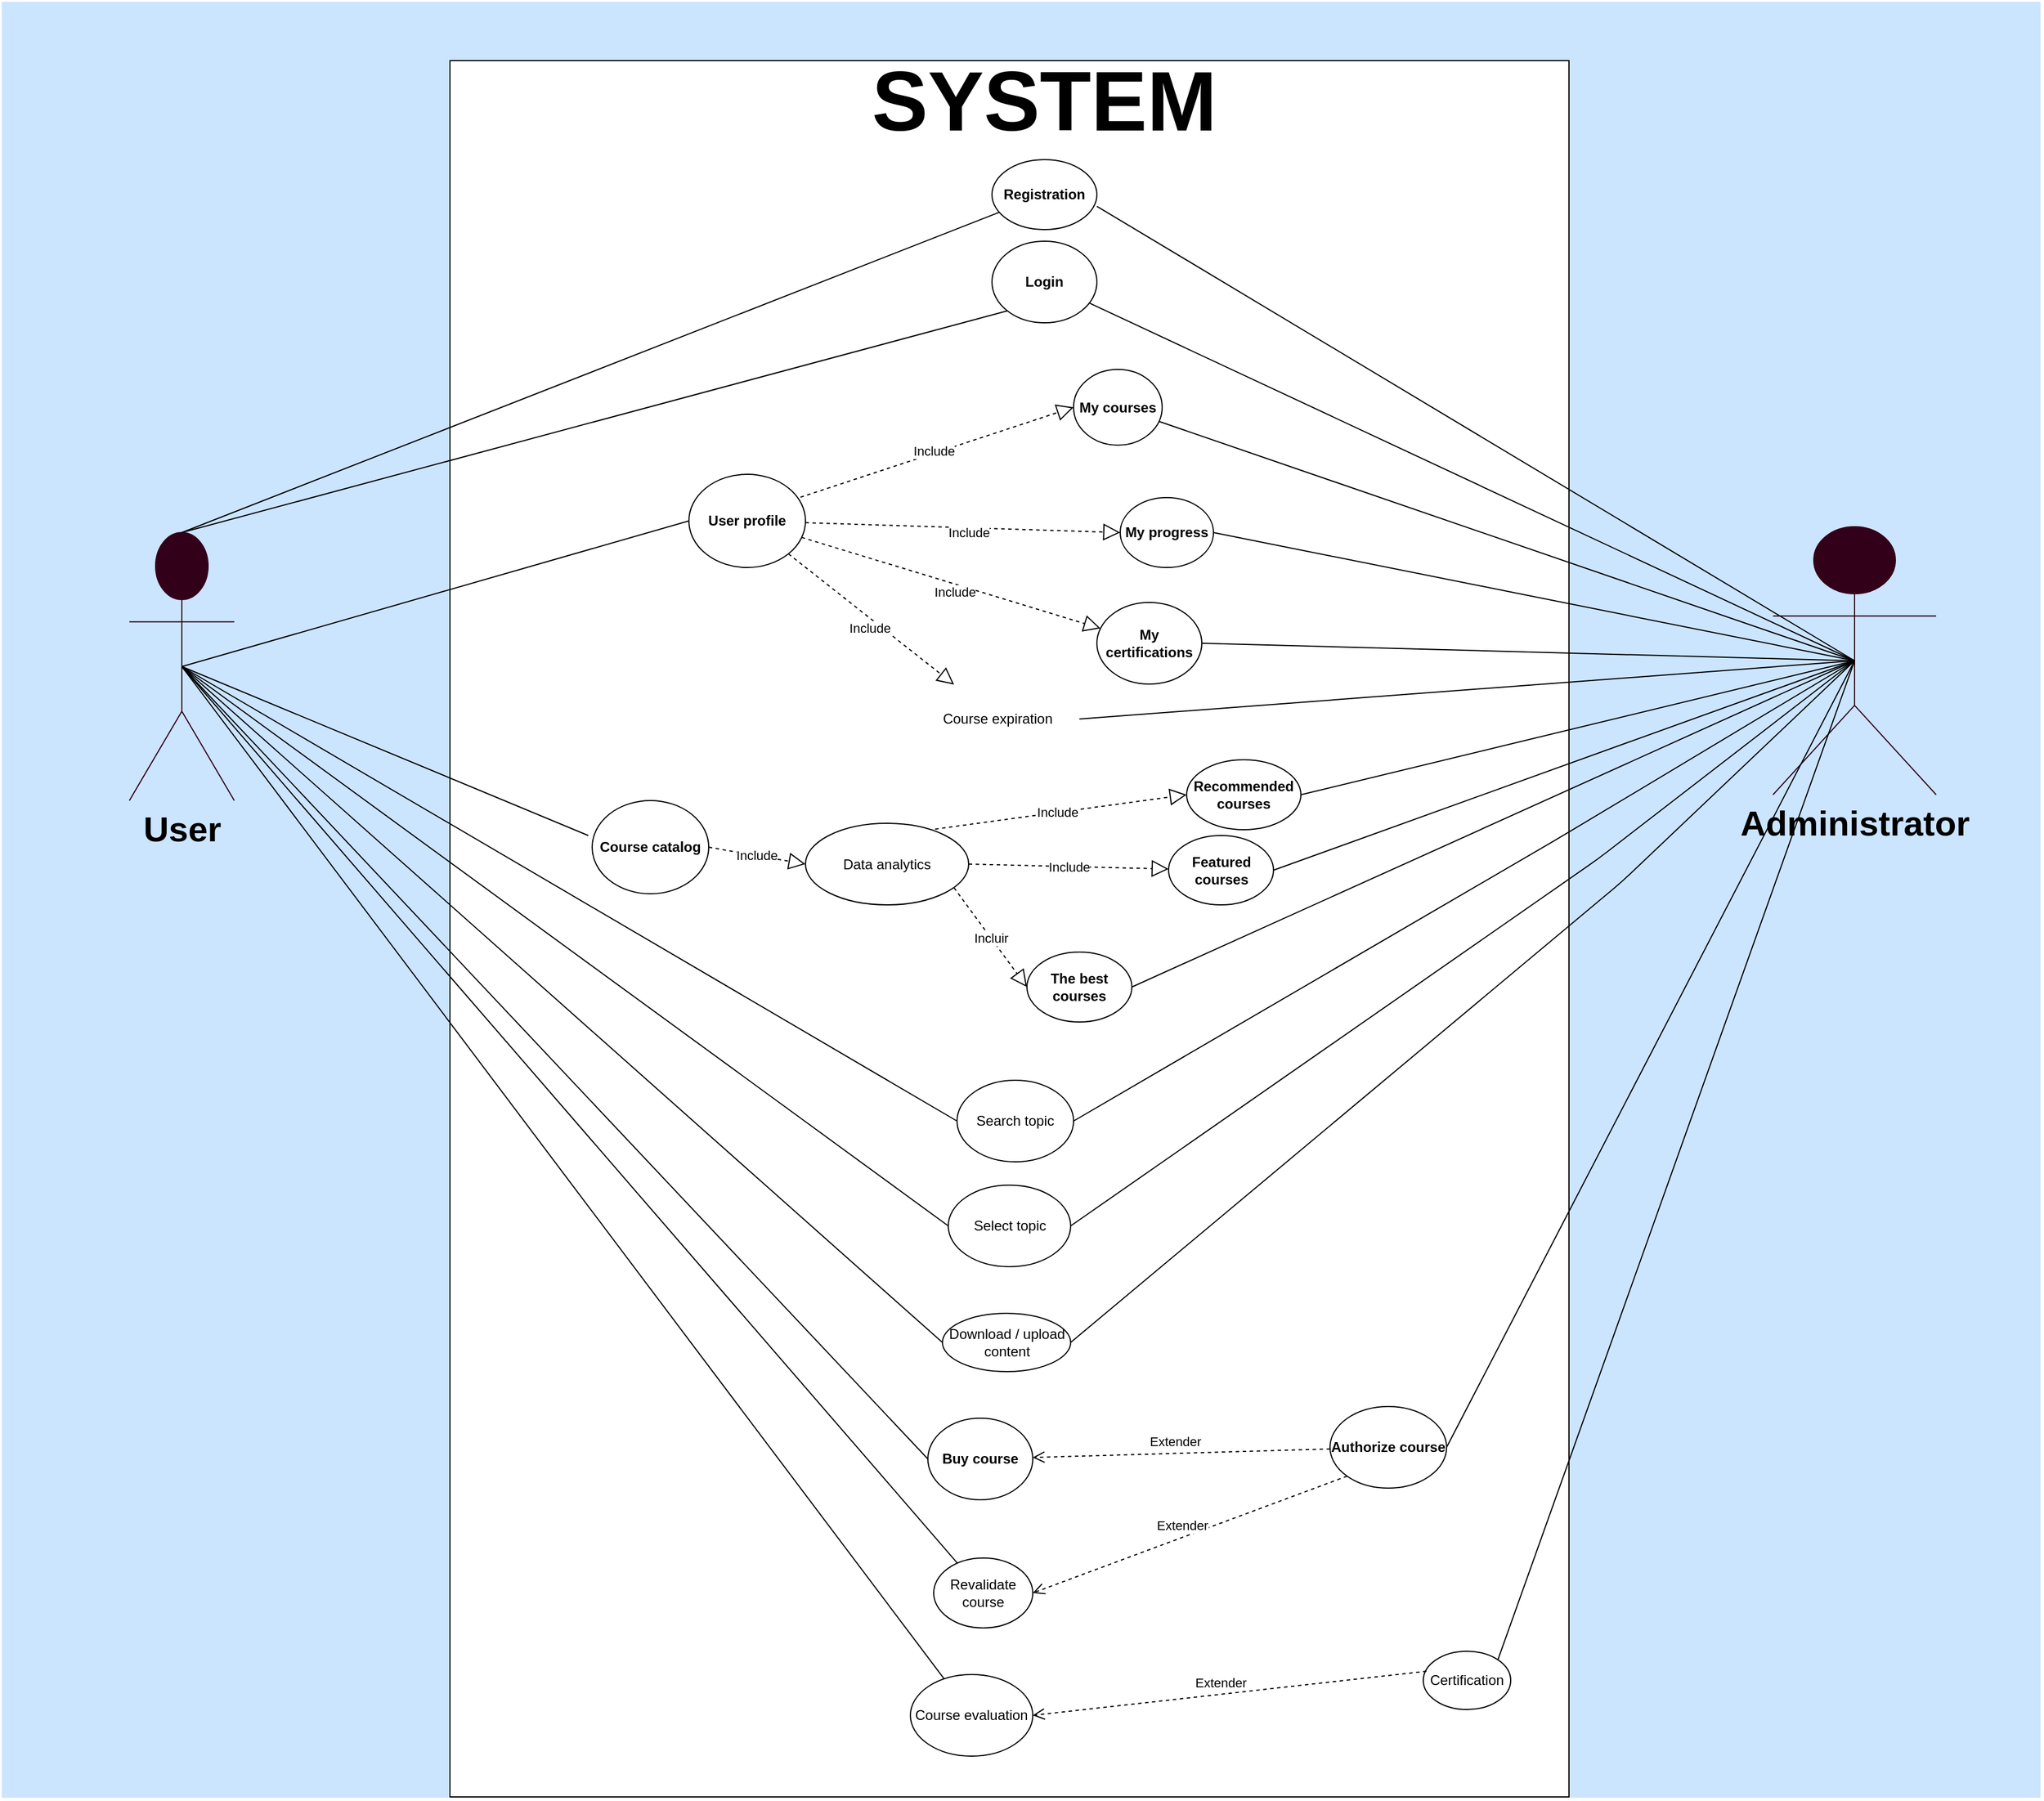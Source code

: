 <mxfile>
    <diagram id="eJZigSx2wV5dn0qQZJ2u" name="Page-1">
        <mxGraphModel dx="2494" dy="1582" grid="1" gridSize="10" guides="1" tooltips="1" connect="1" arrows="1" fold="1" page="1" pageScale="1" pageWidth="827" pageHeight="1169" math="0" shadow="0">
            <root>
                <mxCell id="0"/>
                <mxCell id="1" parent="0"/>
                <mxCell id="2" value="" style="rounded=0;whiteSpace=wrap;html=1;strokeColor=#FFFFFF;fillColor=#CCE5FF;rotation=90;" vertex="1" parent="1">
                    <mxGeometry x="-816.09" y="-199.83" width="1542.19" height="1750" as="geometry"/>
                </mxCell>
                <mxCell id="3" value="" style="rounded=0;whiteSpace=wrap;html=1;rotation=90;" vertex="1" parent="1">
                    <mxGeometry x="-800" y="220" width="1490" height="960" as="geometry"/>
                </mxCell>
                <mxCell id="4" value="&lt;b&gt;&lt;font style=&quot;font-size: 30px&quot;&gt;User&lt;/font&gt;&lt;/b&gt;" style="shape=umlActor;verticalLabelPosition=bottom;verticalAlign=top;html=1;outlineConnect=0;strokeColor=#33001A;fillColor=#33001A;fontSize=30;" vertex="1" parent="1">
                    <mxGeometry x="-810" y="360" width="90" height="230" as="geometry"/>
                </mxCell>
                <mxCell id="5" value="&lt;b&gt;Registration&lt;/b&gt;" style="ellipse;whiteSpace=wrap;html=1;" vertex="1" parent="1">
                    <mxGeometry x="-70" y="40" width="90" height="60" as="geometry"/>
                </mxCell>
                <mxCell id="6" value="&lt;b&gt;Login&lt;/b&gt;" style="ellipse;whiteSpace=wrap;html=1;" vertex="1" parent="1">
                    <mxGeometry x="-70" y="110" width="90" height="70" as="geometry"/>
                </mxCell>
                <mxCell id="7" value="&lt;b&gt;Course catalog&lt;/b&gt;" style="ellipse;whiteSpace=wrap;html=1;" vertex="1" parent="1">
                    <mxGeometry x="-413" y="590" width="100" height="80" as="geometry"/>
                </mxCell>
                <mxCell id="8" value="&lt;b&gt;User profile&lt;/b&gt;" style="ellipse;whiteSpace=wrap;html=1;" vertex="1" parent="1">
                    <mxGeometry x="-330" y="310" width="100" height="80" as="geometry"/>
                </mxCell>
                <mxCell id="9" value="&lt;b&gt;Buy course&lt;/b&gt;" style="ellipse;whiteSpace=wrap;html=1;" vertex="1" parent="1">
                    <mxGeometry x="-125" y="1120" width="90" height="70" as="geometry"/>
                </mxCell>
                <mxCell id="10" value="&lt;b&gt;The best courses&lt;/b&gt;" style="ellipse;whiteSpace=wrap;html=1;" vertex="1" parent="1">
                    <mxGeometry x="-40" y="720" width="90" height="60" as="geometry"/>
                </mxCell>
                <mxCell id="11" value="&lt;b&gt;Featured courses&lt;/b&gt;" style="ellipse;whiteSpace=wrap;html=1;" vertex="1" parent="1">
                    <mxGeometry x="81.5" y="620" width="90" height="59.5" as="geometry"/>
                </mxCell>
                <mxCell id="12" value="&lt;b&gt;Recommended courses&lt;/b&gt;" style="ellipse;whiteSpace=wrap;html=1;" vertex="1" parent="1">
                    <mxGeometry x="97" y="555" width="98" height="60" as="geometry"/>
                </mxCell>
                <mxCell id="13" value="&lt;b&gt;Authorize course&lt;/b&gt;" style="ellipse;whiteSpace=wrap;html=1;" vertex="1" parent="1">
                    <mxGeometry x="220" y="1110" width="100" height="70" as="geometry"/>
                </mxCell>
                <mxCell id="14" value="" style="endArrow=none;html=1;exitX=0.5;exitY=0;exitDx=0;exitDy=0;exitPerimeter=0;" edge="1" parent="1" source="4" target="5">
                    <mxGeometry width="50" height="50" relative="1" as="geometry">
                        <mxPoint x="440" y="370" as="sourcePoint"/>
                        <mxPoint x="490" y="320" as="targetPoint"/>
                    </mxGeometry>
                </mxCell>
                <mxCell id="15" value="" style="endArrow=none;html=1;exitX=0.5;exitY=0;exitDx=0;exitDy=0;exitPerimeter=0;entryX=0;entryY=1;entryDx=0;entryDy=0;" edge="1" parent="1" source="4" target="6">
                    <mxGeometry width="50" height="50" relative="1" as="geometry">
                        <mxPoint x="95" y="280" as="sourcePoint"/>
                        <mxPoint x="166.727" y="98.744" as="targetPoint"/>
                    </mxGeometry>
                </mxCell>
                <mxCell id="16" value="" style="endArrow=none;html=1;entryX=0;entryY=0.5;entryDx=0;entryDy=0;exitX=0.5;exitY=0.5;exitDx=0;exitDy=0;exitPerimeter=0;" edge="1" parent="1" source="4" target="9">
                    <mxGeometry width="50" height="50" relative="1" as="geometry">
                        <mxPoint x="90" y="340" as="sourcePoint"/>
                        <mxPoint x="176.727" y="108.744" as="targetPoint"/>
                        <Array as="points"/>
                    </mxGeometry>
                </mxCell>
                <mxCell id="17" value="" style="endArrow=none;html=1;entryX=-0.033;entryY=0.375;entryDx=0;entryDy=0;entryPerimeter=0;exitX=0.5;exitY=0.5;exitDx=0;exitDy=0;exitPerimeter=0;" edge="1" parent="1" source="4" target="7">
                    <mxGeometry width="50" height="50" relative="1" as="geometry">
                        <mxPoint x="85" y="300" as="sourcePoint"/>
                        <mxPoint x="186.727" y="118.744" as="targetPoint"/>
                        <Array as="points"/>
                    </mxGeometry>
                </mxCell>
                <mxCell id="18" value="" style="endArrow=none;html=1;entryX=0;entryY=0.5;entryDx=0;entryDy=0;exitX=0.5;exitY=0.5;exitDx=0;exitDy=0;exitPerimeter=0;" edge="1" parent="1" source="4" target="8">
                    <mxGeometry width="50" height="50" relative="1" as="geometry">
                        <mxPoint x="-280" y="350" as="sourcePoint"/>
                        <mxPoint x="159.997" y="240.004" as="targetPoint"/>
                        <Array as="points"/>
                    </mxGeometry>
                </mxCell>
                <mxCell id="19" value="Extender" style="html=1;verticalAlign=bottom;endArrow=open;dashed=1;endSize=8;" edge="1" parent="1" source="13" target="9">
                    <mxGeometry x="0.046" y="-2" relative="1" as="geometry">
                        <mxPoint x="360" y="260" as="sourcePoint"/>
                        <mxPoint x="280" y="260" as="targetPoint"/>
                        <Array as="points"/>
                        <mxPoint y="1" as="offset"/>
                    </mxGeometry>
                </mxCell>
                <mxCell id="20" value="Include" style="endArrow=block;dashed=1;endFill=0;endSize=12;html=1;exitX=0.752;exitY=0.083;exitDx=0;exitDy=0;entryX=0;entryY=0.5;entryDx=0;entryDy=0;exitPerimeter=0;" edge="1" parent="1" source="60" target="12">
                    <mxGeometry width="160" relative="1" as="geometry">
                        <mxPoint x="270" y="420" as="sourcePoint"/>
                        <mxPoint x="390" y="330" as="targetPoint"/>
                        <Array as="points"/>
                    </mxGeometry>
                </mxCell>
                <mxCell id="21" value="Include" style="endArrow=block;dashed=1;endFill=0;endSize=12;html=1;exitX=1;exitY=0.5;exitDx=0;exitDy=0;" edge="1" parent="1" source="60" target="11">
                    <mxGeometry width="160" relative="1" as="geometry">
                        <mxPoint x="349.751" y="360.817" as="sourcePoint"/>
                        <mxPoint x="418.01" y="429.99" as="targetPoint"/>
                    </mxGeometry>
                </mxCell>
                <mxCell id="22" value="Incluir" style="endArrow=block;dashed=1;endFill=0;endSize=12;html=1;entryX=0;entryY=0.5;entryDx=0;entryDy=0;exitX=0.91;exitY=0.79;exitDx=0;exitDy=0;exitPerimeter=0;" edge="1" parent="1" source="60" target="10">
                    <mxGeometry width="160" relative="1" as="geometry">
                        <mxPoint x="340" y="390" as="sourcePoint"/>
                        <mxPoint x="418.01" y="420" as="targetPoint"/>
                    </mxGeometry>
                </mxCell>
                <mxCell id="23" value="&lt;b&gt;My certifications&lt;/b&gt;" style="ellipse;whiteSpace=wrap;html=1;" vertex="1" parent="1">
                    <mxGeometry x="20" y="420" width="90" height="70" as="geometry"/>
                </mxCell>
                <mxCell id="24" value="&lt;b&gt;My progress&lt;/b&gt;" style="ellipse;whiteSpace=wrap;html=1;" vertex="1" parent="1">
                    <mxGeometry x="40" y="330" width="80" height="60" as="geometry"/>
                </mxCell>
                <mxCell id="25" value="&lt;b&gt;My courses&lt;/b&gt;" style="ellipse;whiteSpace=wrap;html=1;" vertex="1" parent="1">
                    <mxGeometry y="220" width="76" height="65" as="geometry"/>
                </mxCell>
                <mxCell id="26" value="Include" style="endArrow=block;dashed=1;endFill=0;endSize=12;html=1;entryX=0;entryY=0.5;entryDx=0;entryDy=0;exitX=0.957;exitY=0.246;exitDx=0;exitDy=0;exitPerimeter=0;" edge="1" parent="1" source="8" target="25">
                    <mxGeometry x="-0.019" y="2" width="160" relative="1" as="geometry">
                        <mxPoint x="299" y="494" as="sourcePoint"/>
                        <mxPoint x="380" y="520" as="targetPoint"/>
                        <Array as="points"/>
                        <mxPoint as="offset"/>
                    </mxGeometry>
                </mxCell>
                <mxCell id="27" value="Include" style="endArrow=block;dashed=1;endFill=0;endSize=12;html=1;entryX=0;entryY=0.5;entryDx=0;entryDy=0;" edge="1" parent="1" source="8" target="24">
                    <mxGeometry x="0.038" y="-4" width="160" relative="1" as="geometry">
                        <mxPoint x="250" y="640" as="sourcePoint"/>
                        <mxPoint x="331" y="666" as="targetPoint"/>
                        <mxPoint as="offset"/>
                    </mxGeometry>
                </mxCell>
                <mxCell id="28" value="Include" style="endArrow=block;dashed=1;endFill=0;endSize=12;html=1;" edge="1" parent="1" source="8" target="23">
                    <mxGeometry x="0.039" y="-7" width="160" relative="1" as="geometry">
                        <mxPoint x="210" y="650" as="sourcePoint"/>
                        <mxPoint x="314.645" y="731.716" as="targetPoint"/>
                        <mxPoint as="offset"/>
                    </mxGeometry>
                </mxCell>
                <mxCell id="29" value="&lt;font style=&quot;font-size: 72px&quot;&gt;&lt;b&gt;SYSTEM&lt;/b&gt;&lt;/font&gt;" style="text;html=1;strokeColor=none;fillColor=none;align=center;verticalAlign=middle;whiteSpace=wrap;rounded=0;" vertex="1" parent="1">
                    <mxGeometry x="-45" y="-20" width="40" height="20" as="geometry"/>
                </mxCell>
                <mxCell id="30" value="&lt;b&gt;Administrator&lt;/b&gt;" style="shape=umlActor;verticalLabelPosition=bottom;verticalAlign=top;html=1;outlineConnect=0;strokeColor=#33001A;fillColor=#33001A;fontSize=30;" vertex="1" parent="1">
                    <mxGeometry x="600" y="355" width="140" height="230" as="geometry"/>
                </mxCell>
                <mxCell id="31" value="" style="endArrow=none;html=1;exitX=1;exitY=0.667;exitDx=0;exitDy=0;exitPerimeter=0;entryX=0.5;entryY=0.5;entryDx=0;entryDy=0;entryPerimeter=0;" edge="1" parent="1" source="5" target="30">
                    <mxGeometry width="50" height="50" relative="1" as="geometry">
                        <mxPoint x="520" y="250" as="sourcePoint"/>
                        <mxPoint x="570" y="200" as="targetPoint"/>
                    </mxGeometry>
                </mxCell>
                <mxCell id="32" value="" style="endArrow=none;html=1;entryX=0.5;entryY=0.5;entryDx=0;entryDy=0;entryPerimeter=0;" edge="1" parent="1" source="6" target="30">
                    <mxGeometry width="50" height="50" relative="1" as="geometry">
                        <mxPoint x="470" y="284.13" as="sourcePoint"/>
                        <mxPoint x="680" y="415.878" as="targetPoint"/>
                    </mxGeometry>
                </mxCell>
                <mxCell id="33" value="" style="endArrow=none;html=1;exitX=1;exitY=0.5;exitDx=0;exitDy=0;entryX=0.5;entryY=0.5;entryDx=0;entryDy=0;entryPerimeter=0;" edge="1" parent="1" source="13" target="30">
                    <mxGeometry width="50" height="50" relative="1" as="geometry">
                        <mxPoint x="590" y="388.25" as="sourcePoint"/>
                        <mxPoint x="800" y="519.998" as="targetPoint"/>
                    </mxGeometry>
                </mxCell>
                <mxCell id="34" value="" style="endArrow=none;html=1;exitX=1;exitY=0.5;exitDx=0;exitDy=0;entryX=0.5;entryY=0.5;entryDx=0;entryDy=0;entryPerimeter=0;" edge="1" parent="1" source="12" target="30">
                    <mxGeometry width="50" height="50" relative="1" as="geometry">
                        <mxPoint x="570" y="498.25" as="sourcePoint"/>
                        <mxPoint x="780" y="629.998" as="targetPoint"/>
                        <Array as="points"/>
                    </mxGeometry>
                </mxCell>
                <mxCell id="35" value="" style="endArrow=none;html=1;exitX=1;exitY=0.5;exitDx=0;exitDy=0;entryX=0.5;entryY=0.5;entryDx=0;entryDy=0;entryPerimeter=0;" edge="1" parent="1" source="11" target="30">
                    <mxGeometry width="50" height="50" relative="1" as="geometry">
                        <mxPoint x="586" y="495" as="sourcePoint"/>
                        <mxPoint x="725" y="360" as="targetPoint"/>
                        <Array as="points"/>
                    </mxGeometry>
                </mxCell>
                <mxCell id="36" value="" style="endArrow=none;html=1;exitX=1;exitY=0.5;exitDx=0;exitDy=0;entryX=0.5;entryY=0.5;entryDx=0;entryDy=0;entryPerimeter=0;" edge="1" parent="1" source="10" target="30">
                    <mxGeometry width="50" height="50" relative="1" as="geometry">
                        <mxPoint x="590" y="605" as="sourcePoint"/>
                        <mxPoint x="775" y="430" as="targetPoint"/>
                        <Array as="points"/>
                    </mxGeometry>
                </mxCell>
                <mxCell id="37" value="" style="endArrow=none;html=1;entryX=0.5;entryY=0.5;entryDx=0;entryDy=0;entryPerimeter=0;" edge="1" parent="1" source="25" target="30">
                    <mxGeometry width="50" height="50" relative="1" as="geometry">
                        <mxPoint x="580" y="710" as="sourcePoint"/>
                        <mxPoint x="760" y="410" as="targetPoint"/>
                        <Array as="points"/>
                    </mxGeometry>
                </mxCell>
                <mxCell id="38" value="" style="endArrow=none;html=1;exitX=1;exitY=0.5;exitDx=0;exitDy=0;entryX=0.5;entryY=0.5;entryDx=0;entryDy=0;entryPerimeter=0;" edge="1" parent="1" source="24" target="30">
                    <mxGeometry width="50" height="50" relative="1" as="geometry">
                        <mxPoint x="515.7" y="808.03" as="sourcePoint"/>
                        <mxPoint x="775" y="430" as="targetPoint"/>
                        <Array as="points"/>
                    </mxGeometry>
                </mxCell>
                <mxCell id="39" value="" style="endArrow=none;html=1;exitX=1;exitY=0.5;exitDx=0;exitDy=0;entryX=0.5;entryY=0.5;entryDx=0;entryDy=0;entryPerimeter=0;" edge="1" parent="1" source="23" target="30">
                    <mxGeometry width="50" height="50" relative="1" as="geometry">
                        <mxPoint x="396.6" y="820.974" as="sourcePoint"/>
                        <mxPoint x="775" y="430" as="targetPoint"/>
                        <Array as="points"/>
                    </mxGeometry>
                </mxCell>
                <mxCell id="40" value="Course expiration" style="ellipse;whiteSpace=wrap;html=1;strokeColor=#FFFFFF;" vertex="1" parent="1">
                    <mxGeometry x="-135" y="485" width="140" height="70" as="geometry"/>
                </mxCell>
                <mxCell id="41" value="Include" style="endArrow=block;dashed=1;endFill=0;endSize=12;html=1;exitX=1;exitY=1;exitDx=0;exitDy=0;" edge="1" parent="1" source="8" target="40">
                    <mxGeometry x="0.039" y="-7" width="160" relative="1" as="geometry">
                        <mxPoint x="-110" y="750" as="sourcePoint"/>
                        <mxPoint x="-61.443" y="916.022" as="targetPoint"/>
                        <mxPoint as="offset"/>
                    </mxGeometry>
                </mxCell>
                <mxCell id="42" value="Revalidate course" style="ellipse;whiteSpace=wrap;html=1;strokeColor=#000000;" vertex="1" parent="1">
                    <mxGeometry x="-120" y="1240" width="85" height="60" as="geometry"/>
                </mxCell>
                <mxCell id="43" value="Extender" style="html=1;verticalAlign=bottom;endArrow=open;dashed=1;endSize=8;entryX=1;entryY=0.5;entryDx=0;entryDy=0;exitX=0;exitY=1;exitDx=0;exitDy=0;" edge="1" parent="1" source="13" target="42">
                    <mxGeometry x="0.046" y="-2" relative="1" as="geometry">
                        <mxPoint x="205.746" y="624.437" as="sourcePoint"/>
                        <mxPoint x="0.004" y="545.0" as="targetPoint"/>
                        <Array as="points"/>
                        <mxPoint y="1" as="offset"/>
                    </mxGeometry>
                </mxCell>
                <mxCell id="44" value="" style="endArrow=none;html=1;exitX=0.5;exitY=0.5;exitDx=0;exitDy=0;exitPerimeter=0;" edge="1" parent="1" source="4" target="42">
                    <mxGeometry width="50" height="50" relative="1" as="geometry">
                        <mxPoint x="-565" y="495" as="sourcePoint"/>
                        <mxPoint x="-112.7" y="720" as="targetPoint"/>
                        <Array as="points"/>
                    </mxGeometry>
                </mxCell>
                <mxCell id="45" value="Course evaluation" style="ellipse;whiteSpace=wrap;html=1;strokeColor=#000000;" vertex="1" parent="1">
                    <mxGeometry x="-140" y="1340" width="105" height="70" as="geometry"/>
                </mxCell>
                <mxCell id="46" value="Certification" style="ellipse;whiteSpace=wrap;html=1;strokeColor=#000000;" vertex="1" parent="1">
                    <mxGeometry x="300" y="1320" width="75" height="50" as="geometry"/>
                </mxCell>
                <mxCell id="47" value="Extender" style="html=1;verticalAlign=bottom;endArrow=open;dashed=1;endSize=8;entryX=1;entryY=0.5;entryDx=0;entryDy=0;exitX=0.037;exitY=0.343;exitDx=0;exitDy=0;exitPerimeter=0;" edge="1" parent="1" source="46" target="45">
                    <mxGeometry x="0.046" y="-2" relative="1" as="geometry">
                        <mxPoint x="146.5" y="730" as="sourcePoint"/>
                        <mxPoint x="-36.5" y="710" as="targetPoint"/>
                        <Array as="points"/>
                        <mxPoint y="1" as="offset"/>
                    </mxGeometry>
                </mxCell>
                <mxCell id="48" value="" style="endArrow=none;html=1;exitX=0.5;exitY=0.5;exitDx=0;exitDy=0;exitPerimeter=0;" edge="1" parent="1" source="4" target="45">
                    <mxGeometry width="50" height="50" relative="1" as="geometry">
                        <mxPoint x="-565" y="495" as="sourcePoint"/>
                        <mxPoint x="-112.7" y="890" as="targetPoint"/>
                        <Array as="points"/>
                    </mxGeometry>
                </mxCell>
                <mxCell id="49" value="Search topic" style="ellipse;whiteSpace=wrap;html=1;strokeColor=#000000;" vertex="1" parent="1">
                    <mxGeometry x="-100" y="830" width="100" height="70" as="geometry"/>
                </mxCell>
                <mxCell id="50" value="Select topic" style="ellipse;whiteSpace=wrap;html=1;strokeColor=#000000;" vertex="1" parent="1">
                    <mxGeometry x="-107.5" y="920" width="105" height="70" as="geometry"/>
                </mxCell>
                <mxCell id="51" value="Download / upload content" style="ellipse;whiteSpace=wrap;html=1;strokeColor=#000000;" vertex="1" parent="1">
                    <mxGeometry x="-112.5" y="1030" width="110" height="50" as="geometry"/>
                </mxCell>
                <mxCell id="52" style="edgeStyle=orthogonalEdgeStyle;rounded=0;orthogonalLoop=1;jettySize=auto;html=1;exitX=0.5;exitY=1;exitDx=0;exitDy=0;" edge="1" parent="1" source="49" target="49">
                    <mxGeometry relative="1" as="geometry"/>
                </mxCell>
                <mxCell id="53" value="" style="endArrow=none;html=1;entryX=0;entryY=0.5;entryDx=0;entryDy=0;exitX=0.5;exitY=0.5;exitDx=0;exitDy=0;exitPerimeter=0;" edge="1" parent="1" source="4" target="51">
                    <mxGeometry width="50" height="50" relative="1" as="geometry">
                        <mxPoint x="-565" y="495" as="sourcePoint"/>
                        <mxPoint x="-100.0" y="1055" as="targetPoint"/>
                        <Array as="points"/>
                    </mxGeometry>
                </mxCell>
                <mxCell id="54" value="" style="endArrow=none;html=1;entryX=0;entryY=0.5;entryDx=0;entryDy=0;exitX=0.5;exitY=0.5;exitDx=0;exitDy=0;exitPerimeter=0;" edge="1" parent="1" source="4" target="50">
                    <mxGeometry width="50" height="50" relative="1" as="geometry">
                        <mxPoint x="-565" y="495" as="sourcePoint"/>
                        <mxPoint x="-135.0" y="900" as="targetPoint"/>
                        <Array as="points"/>
                    </mxGeometry>
                </mxCell>
                <mxCell id="55" value="" style="endArrow=none;html=1;entryX=0;entryY=0.5;entryDx=0;entryDy=0;exitX=0.5;exitY=0.5;exitDx=0;exitDy=0;exitPerimeter=0;" edge="1" parent="1" source="4" target="49">
                    <mxGeometry width="50" height="50" relative="1" as="geometry">
                        <mxPoint x="-555" y="505" as="sourcePoint"/>
                        <mxPoint x="-135.0" y="785" as="targetPoint"/>
                        <Array as="points"/>
                    </mxGeometry>
                </mxCell>
                <mxCell id="56" value="" style="endArrow=none;html=1;exitX=1;exitY=0.5;exitDx=0;exitDy=0;entryX=0.5;entryY=0.5;entryDx=0;entryDy=0;entryPerimeter=0;" edge="1" parent="1" source="40" target="30">
                    <mxGeometry width="50" height="50" relative="1" as="geometry">
                        <mxPoint x="145" y="430" as="sourcePoint"/>
                        <mxPoint x="775.0" y="430" as="targetPoint"/>
                        <Array as="points"/>
                    </mxGeometry>
                </mxCell>
                <mxCell id="57" value="" style="endArrow=none;html=1;exitX=1;exitY=0.5;exitDx=0;exitDy=0;entryX=0.5;entryY=0.5;entryDx=0;entryDy=0;entryPerimeter=0;" edge="1" parent="1" source="49" target="30">
                    <mxGeometry width="50" height="50" relative="1" as="geometry">
                        <mxPoint x="218" y="650" as="sourcePoint"/>
                        <mxPoint x="775.0" y="430" as="targetPoint"/>
                        <Array as="points">
                            <mxPoint x="420" y="620"/>
                        </Array>
                    </mxGeometry>
                </mxCell>
                <mxCell id="58" value="" style="endArrow=none;html=1;entryX=0.5;entryY=0.5;entryDx=0;entryDy=0;entryPerimeter=0;exitX=1;exitY=0.5;exitDx=0;exitDy=0;" edge="1" parent="1" source="50" target="30">
                    <mxGeometry width="50" height="50" relative="1" as="geometry">
                        <mxPoint x="10" y="755" as="sourcePoint"/>
                        <mxPoint x="775.0" y="430" as="targetPoint"/>
                        <Array as="points">
                            <mxPoint x="450" y="640"/>
                        </Array>
                    </mxGeometry>
                </mxCell>
                <mxCell id="59" value="" style="endArrow=none;html=1;entryX=0.5;entryY=0.5;entryDx=0;entryDy=0;entryPerimeter=0;exitX=1;exitY=0.5;exitDx=0;exitDy=0;" edge="1" parent="1" source="51" target="30">
                    <mxGeometry width="50" height="50" relative="1" as="geometry">
                        <mxPoint x="5.0" y="845" as="sourcePoint"/>
                        <mxPoint x="775.0" y="430" as="targetPoint"/>
                        <Array as="points">
                            <mxPoint x="470" y="660"/>
                        </Array>
                    </mxGeometry>
                </mxCell>
                <mxCell id="60" value="Data analytics" style="ellipse;whiteSpace=wrap;html=1;strokeColor=#000000;" vertex="1" parent="1">
                    <mxGeometry x="-230" y="609.5" width="140" height="70" as="geometry"/>
                </mxCell>
                <mxCell id="61" value="Include" style="endArrow=block;dashed=1;endFill=0;endSize=12;html=1;exitX=1;exitY=0.5;exitDx=0;exitDy=0;entryX=0;entryY=0.5;entryDx=0;entryDy=0;" edge="1" parent="1" source="7" target="60">
                    <mxGeometry width="160" relative="1" as="geometry">
                        <mxPoint x="-254.72" y="555.81" as="sourcePoint"/>
                        <mxPoint x="-135.0" y="520" as="targetPoint"/>
                        <Array as="points"/>
                    </mxGeometry>
                </mxCell>
                <mxCell id="62" value="" style="endArrow=none;html=1;exitX=1;exitY=0;exitDx=0;exitDy=0;entryX=0.5;entryY=0.5;entryDx=0;entryDy=0;entryPerimeter=0;" edge="1" parent="1" source="46" target="30">
                    <mxGeometry width="50" height="50" relative="1" as="geometry">
                        <mxPoint x="240" y="1055" as="sourcePoint"/>
                        <mxPoint x="680" y="480" as="targetPoint"/>
                    </mxGeometry>
                </mxCell>
            </root>
        </mxGraphModel>
    </diagram>
</mxfile>